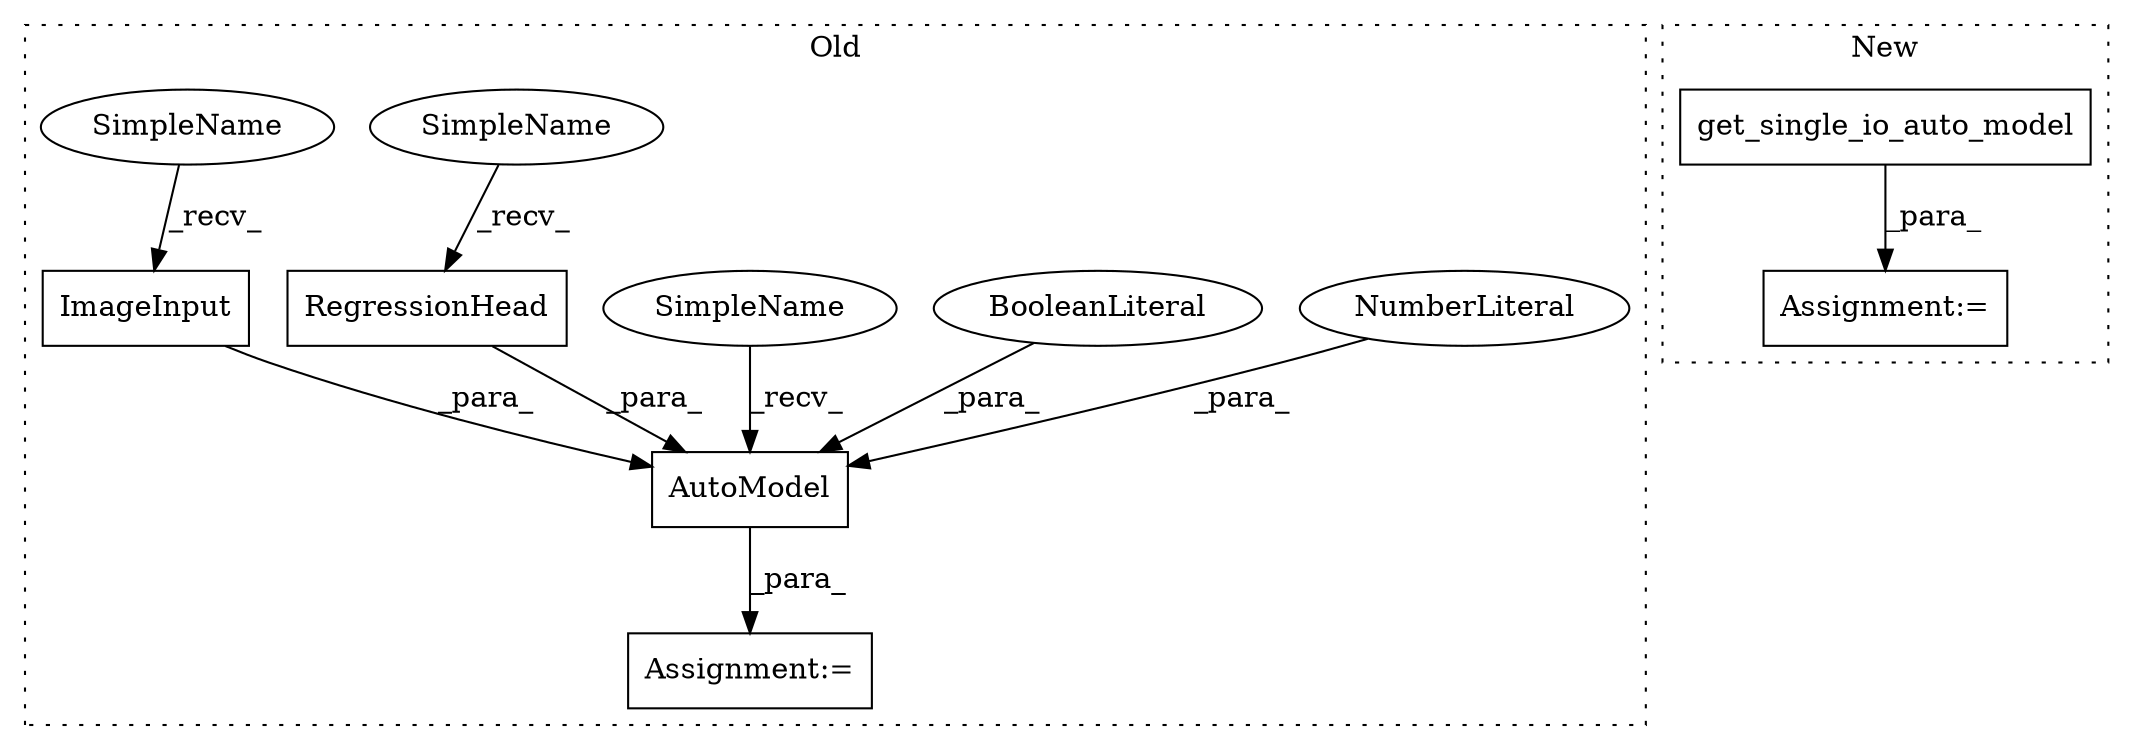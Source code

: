 digraph G {
subgraph cluster0 {
1 [label="RegressionHead" a="32" s="2926" l="16" shape="box"];
3 [label="ImageInput" a="32" s="2903" l="12" shape="box"];
5 [label="Assignment:=" a="7" s="2872" l="1" shape="box"];
6 [label="AutoModel" a="32" s="2883,2959" l="10,1" shape="box"];
7 [label="NumberLiteral" a="34" s="2952" l="1" shape="ellipse"];
8 [label="BooleanLiteral" a="9" s="2954" l="5" shape="ellipse"];
9 [label="SimpleName" a="42" s="2873" l="9" shape="ellipse"];
10 [label="SimpleName" a="42" s="2916" l="9" shape="ellipse"];
11 [label="SimpleName" a="42" s="2893" l="9" shape="ellipse"];
label = "Old";
style="dotted";
}
subgraph cluster1 {
2 [label="get_single_io_auto_model" a="32" s="2879,2912" l="25,1" shape="box"];
4 [label="Assignment:=" a="7" s="2878" l="1" shape="box"];
label = "New";
style="dotted";
}
1 -> 6 [label="_para_"];
2 -> 4 [label="_para_"];
3 -> 6 [label="_para_"];
6 -> 5 [label="_para_"];
7 -> 6 [label="_para_"];
8 -> 6 [label="_para_"];
9 -> 6 [label="_recv_"];
10 -> 1 [label="_recv_"];
11 -> 3 [label="_recv_"];
}